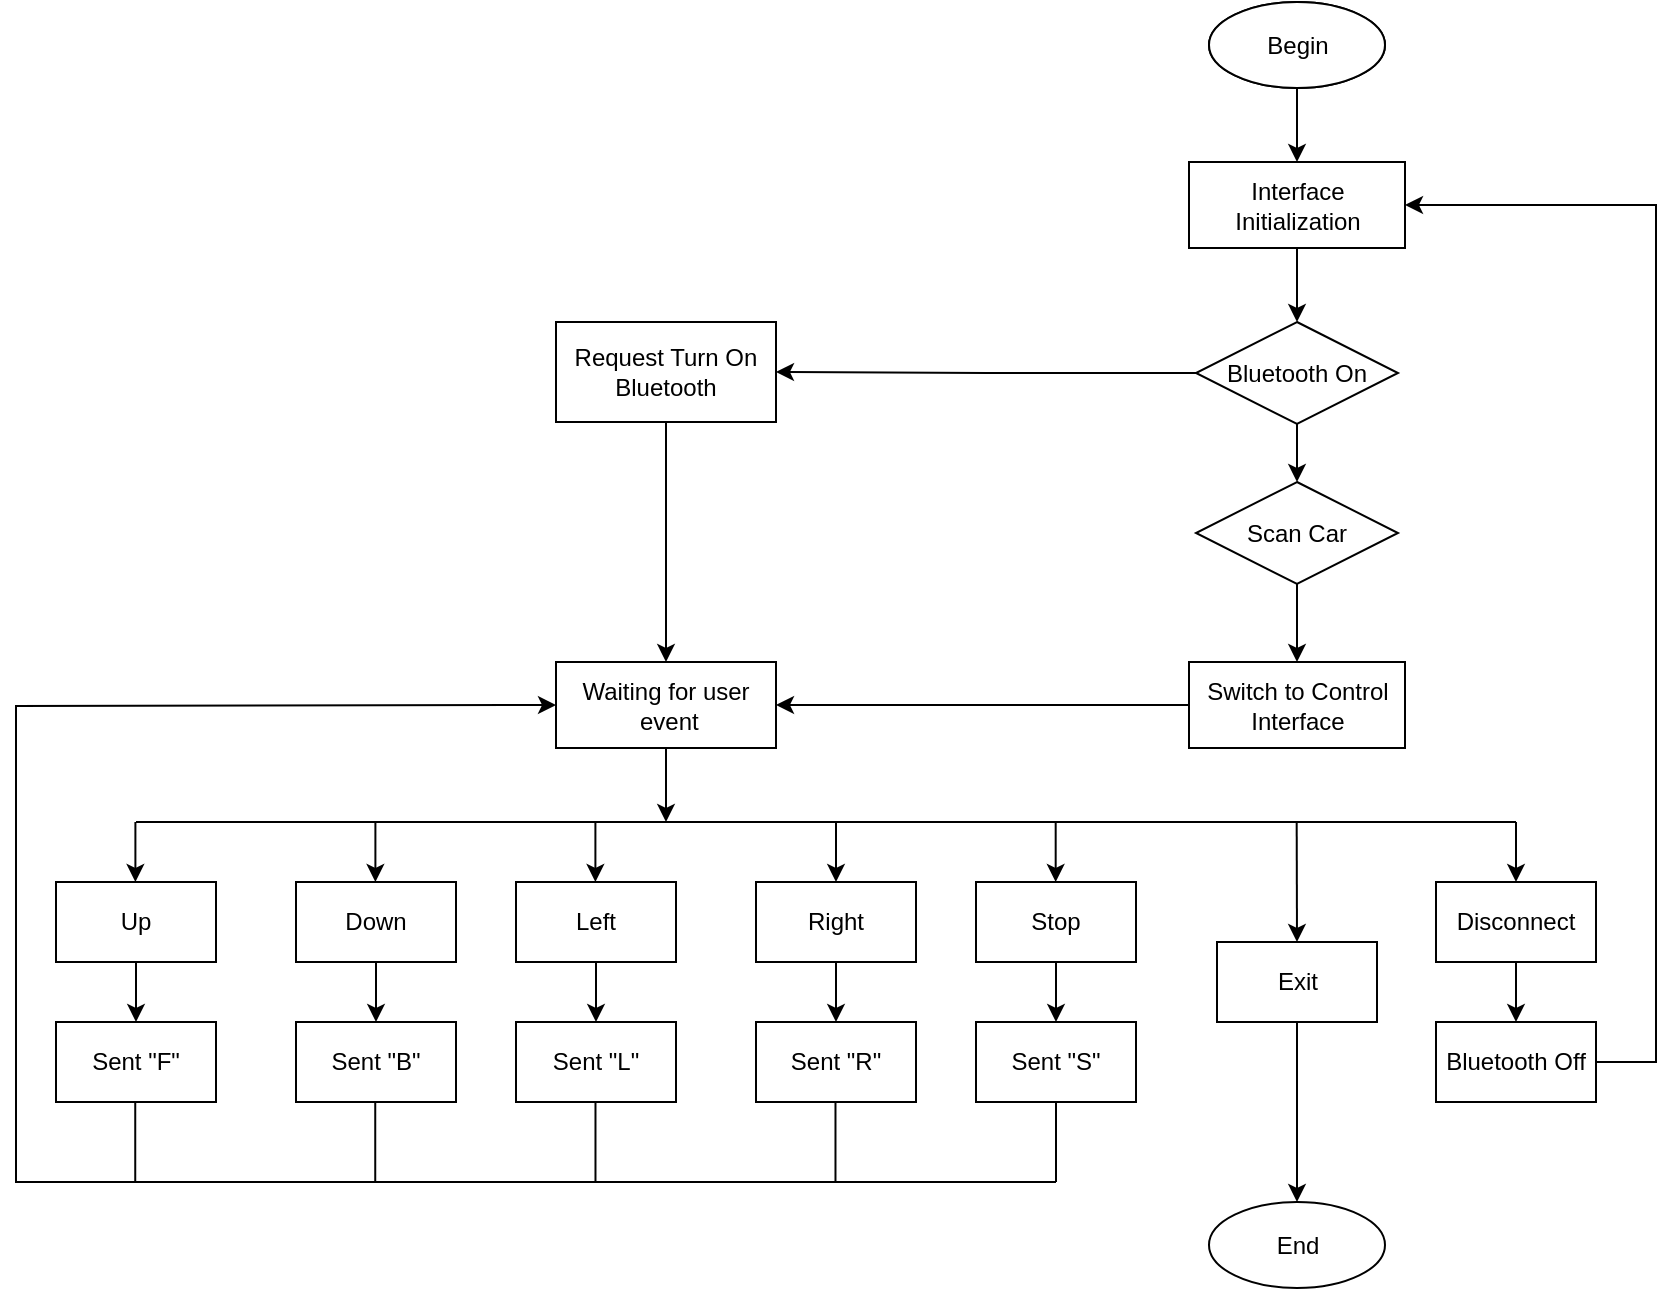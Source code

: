 <mxfile version="20.3.6" type="github">
  <diagram id="bC-EFQicYKDLpwhYfwMR" name="Page-1">
    <mxGraphModel dx="896" dy="1028" grid="1" gridSize="10" guides="1" tooltips="1" connect="1" arrows="1" fold="1" page="1" pageScale="1" pageWidth="850" pageHeight="1100" math="0" shadow="0">
      <root>
        <mxCell id="0" />
        <mxCell id="1" parent="0" />
        <mxCell id="1nmQWbH_pBqdqRvCSQqt-1" value="Begin" style="ellipse;whiteSpace=wrap;html=1;" parent="1" vertex="1">
          <mxGeometry x="606.5" y="50" width="88" height="43" as="geometry" />
        </mxCell>
        <mxCell id="w5WVlEll4sAFAgxn0Aqa-29" style="edgeStyle=orthogonalEdgeStyle;rounded=0;orthogonalLoop=1;jettySize=auto;html=1;" edge="1" parent="1" source="1nmQWbH_pBqdqRvCSQqt-3" target="1nmQWbH_pBqdqRvCSQqt-4">
          <mxGeometry relative="1" as="geometry" />
        </mxCell>
        <mxCell id="1nmQWbH_pBqdqRvCSQqt-3" value="Interface Initialization" style="rounded=0;whiteSpace=wrap;html=1;" parent="1" vertex="1">
          <mxGeometry x="596.5" y="130" width="108" height="43" as="geometry" />
        </mxCell>
        <mxCell id="w5WVlEll4sAFAgxn0Aqa-30" style="edgeStyle=orthogonalEdgeStyle;rounded=0;orthogonalLoop=1;jettySize=auto;html=1;" edge="1" parent="1" source="1nmQWbH_pBqdqRvCSQqt-4" target="1nmQWbH_pBqdqRvCSQqt-5">
          <mxGeometry relative="1" as="geometry" />
        </mxCell>
        <mxCell id="w5WVlEll4sAFAgxn0Aqa-34" style="edgeStyle=orthogonalEdgeStyle;rounded=0;orthogonalLoop=1;jettySize=auto;html=1;" edge="1" parent="1" source="1nmQWbH_pBqdqRvCSQqt-4" target="w5WVlEll4sAFAgxn0Aqa-1">
          <mxGeometry relative="1" as="geometry" />
        </mxCell>
        <mxCell id="1nmQWbH_pBqdqRvCSQqt-4" value="Bluetooth On" style="rhombus;whiteSpace=wrap;html=1;" parent="1" vertex="1">
          <mxGeometry x="600" y="210" width="101" height="51" as="geometry" />
        </mxCell>
        <mxCell id="w5WVlEll4sAFAgxn0Aqa-31" style="edgeStyle=orthogonalEdgeStyle;rounded=0;orthogonalLoop=1;jettySize=auto;html=1;exitX=0.5;exitY=1;exitDx=0;exitDy=0;entryX=0.5;entryY=0;entryDx=0;entryDy=0;" edge="1" parent="1" source="1nmQWbH_pBqdqRvCSQqt-5" target="1nmQWbH_pBqdqRvCSQqt-8">
          <mxGeometry relative="1" as="geometry" />
        </mxCell>
        <mxCell id="1nmQWbH_pBqdqRvCSQqt-5" value="Scan Car" style="rhombus;whiteSpace=wrap;html=1;" parent="1" vertex="1">
          <mxGeometry x="600" y="290" width="101" height="51" as="geometry" />
        </mxCell>
        <mxCell id="w5WVlEll4sAFAgxn0Aqa-32" style="edgeStyle=orthogonalEdgeStyle;rounded=0;orthogonalLoop=1;jettySize=auto;html=1;" edge="1" parent="1" source="1nmQWbH_pBqdqRvCSQqt-8" target="w5WVlEll4sAFAgxn0Aqa-2">
          <mxGeometry relative="1" as="geometry" />
        </mxCell>
        <mxCell id="1nmQWbH_pBqdqRvCSQqt-8" value="Switch to Control Interface" style="rounded=0;whiteSpace=wrap;html=1;" parent="1" vertex="1">
          <mxGeometry x="596.5" y="380" width="108" height="43" as="geometry" />
        </mxCell>
        <mxCell id="w5WVlEll4sAFAgxn0Aqa-33" style="edgeStyle=orthogonalEdgeStyle;rounded=0;orthogonalLoop=1;jettySize=auto;html=1;entryX=0.5;entryY=0;entryDx=0;entryDy=0;" edge="1" parent="1" source="w5WVlEll4sAFAgxn0Aqa-1" target="w5WVlEll4sAFAgxn0Aqa-2">
          <mxGeometry relative="1" as="geometry" />
        </mxCell>
        <mxCell id="w5WVlEll4sAFAgxn0Aqa-1" value="Request Turn On Bluetooth" style="rounded=0;whiteSpace=wrap;html=1;" vertex="1" parent="1">
          <mxGeometry x="280" y="210" width="110" height="50" as="geometry" />
        </mxCell>
        <mxCell id="w5WVlEll4sAFAgxn0Aqa-36" style="edgeStyle=orthogonalEdgeStyle;rounded=0;orthogonalLoop=1;jettySize=auto;html=1;" edge="1" parent="1" source="w5WVlEll4sAFAgxn0Aqa-2">
          <mxGeometry relative="1" as="geometry">
            <mxPoint x="335" y="460" as="targetPoint" />
          </mxGeometry>
        </mxCell>
        <mxCell id="w5WVlEll4sAFAgxn0Aqa-2" value="Waiting for user&lt;br&gt;&amp;nbsp;event" style="rounded=0;whiteSpace=wrap;html=1;" vertex="1" parent="1">
          <mxGeometry x="280" y="380" width="110" height="43" as="geometry" />
        </mxCell>
        <mxCell id="w5WVlEll4sAFAgxn0Aqa-37" style="edgeStyle=orthogonalEdgeStyle;rounded=0;orthogonalLoop=1;jettySize=auto;html=1;" edge="1" parent="1" source="w5WVlEll4sAFAgxn0Aqa-3" target="w5WVlEll4sAFAgxn0Aqa-17">
          <mxGeometry relative="1" as="geometry" />
        </mxCell>
        <mxCell id="w5WVlEll4sAFAgxn0Aqa-3" value="Up" style="rounded=0;whiteSpace=wrap;html=1;" vertex="1" parent="1">
          <mxGeometry x="30" y="490" width="80" height="40" as="geometry" />
        </mxCell>
        <mxCell id="w5WVlEll4sAFAgxn0Aqa-28" style="edgeStyle=orthogonalEdgeStyle;rounded=0;orthogonalLoop=1;jettySize=auto;html=1;" edge="1" parent="1" source="w5WVlEll4sAFAgxn0Aqa-8" target="1nmQWbH_pBqdqRvCSQqt-3">
          <mxGeometry relative="1" as="geometry" />
        </mxCell>
        <mxCell id="w5WVlEll4sAFAgxn0Aqa-8" value="Begin" style="ellipse;whiteSpace=wrap;html=1;" vertex="1" parent="1">
          <mxGeometry x="606.5" y="50" width="88" height="43" as="geometry" />
        </mxCell>
        <mxCell id="w5WVlEll4sAFAgxn0Aqa-9" value="End" style="ellipse;whiteSpace=wrap;html=1;" vertex="1" parent="1">
          <mxGeometry x="606.5" y="650" width="88" height="43" as="geometry" />
        </mxCell>
        <mxCell id="w5WVlEll4sAFAgxn0Aqa-38" style="edgeStyle=orthogonalEdgeStyle;rounded=0;orthogonalLoop=1;jettySize=auto;html=1;entryX=0.5;entryY=0;entryDx=0;entryDy=0;" edge="1" parent="1" source="w5WVlEll4sAFAgxn0Aqa-11" target="w5WVlEll4sAFAgxn0Aqa-18">
          <mxGeometry relative="1" as="geometry" />
        </mxCell>
        <mxCell id="w5WVlEll4sAFAgxn0Aqa-11" value="Down" style="rounded=0;whiteSpace=wrap;html=1;" vertex="1" parent="1">
          <mxGeometry x="150" y="490" width="80" height="40" as="geometry" />
        </mxCell>
        <mxCell id="w5WVlEll4sAFAgxn0Aqa-39" style="edgeStyle=orthogonalEdgeStyle;rounded=0;orthogonalLoop=1;jettySize=auto;html=1;entryX=0.5;entryY=0;entryDx=0;entryDy=0;" edge="1" parent="1" source="w5WVlEll4sAFAgxn0Aqa-12" target="w5WVlEll4sAFAgxn0Aqa-19">
          <mxGeometry relative="1" as="geometry" />
        </mxCell>
        <mxCell id="w5WVlEll4sAFAgxn0Aqa-12" value="Left" style="rounded=0;whiteSpace=wrap;html=1;" vertex="1" parent="1">
          <mxGeometry x="260" y="490" width="80" height="40" as="geometry" />
        </mxCell>
        <mxCell id="w5WVlEll4sAFAgxn0Aqa-40" value="" style="edgeStyle=orthogonalEdgeStyle;rounded=0;orthogonalLoop=1;jettySize=auto;html=1;" edge="1" parent="1" source="w5WVlEll4sAFAgxn0Aqa-13" target="w5WVlEll4sAFAgxn0Aqa-20">
          <mxGeometry relative="1" as="geometry" />
        </mxCell>
        <mxCell id="w5WVlEll4sAFAgxn0Aqa-13" value="Right" style="rounded=0;whiteSpace=wrap;html=1;" vertex="1" parent="1">
          <mxGeometry x="380" y="490" width="80" height="40" as="geometry" />
        </mxCell>
        <mxCell id="w5WVlEll4sAFAgxn0Aqa-41" value="" style="edgeStyle=orthogonalEdgeStyle;rounded=0;orthogonalLoop=1;jettySize=auto;html=1;" edge="1" parent="1" source="w5WVlEll4sAFAgxn0Aqa-14" target="w5WVlEll4sAFAgxn0Aqa-21">
          <mxGeometry relative="1" as="geometry" />
        </mxCell>
        <mxCell id="w5WVlEll4sAFAgxn0Aqa-14" value="Stop" style="rounded=0;whiteSpace=wrap;html=1;" vertex="1" parent="1">
          <mxGeometry x="490" y="490" width="80" height="40" as="geometry" />
        </mxCell>
        <mxCell id="w5WVlEll4sAFAgxn0Aqa-42" style="edgeStyle=orthogonalEdgeStyle;rounded=0;orthogonalLoop=1;jettySize=auto;html=1;entryX=0.5;entryY=0;entryDx=0;entryDy=0;" edge="1" parent="1" source="w5WVlEll4sAFAgxn0Aqa-15" target="w5WVlEll4sAFAgxn0Aqa-9">
          <mxGeometry relative="1" as="geometry" />
        </mxCell>
        <mxCell id="w5WVlEll4sAFAgxn0Aqa-15" value="Exit" style="rounded=0;whiteSpace=wrap;html=1;" vertex="1" parent="1">
          <mxGeometry x="610.5" y="520" width="80" height="40" as="geometry" />
        </mxCell>
        <mxCell id="w5WVlEll4sAFAgxn0Aqa-45" style="edgeStyle=orthogonalEdgeStyle;rounded=0;orthogonalLoop=1;jettySize=auto;html=1;entryX=1;entryY=0.5;entryDx=0;entryDy=0;" edge="1" parent="1" source="w5WVlEll4sAFAgxn0Aqa-16" target="1nmQWbH_pBqdqRvCSQqt-3">
          <mxGeometry relative="1" as="geometry">
            <mxPoint x="830" y="150" as="targetPoint" />
            <Array as="points">
              <mxPoint x="830" y="580" />
              <mxPoint x="830" y="152" />
            </Array>
          </mxGeometry>
        </mxCell>
        <mxCell id="w5WVlEll4sAFAgxn0Aqa-16" value="Bluetooth Off" style="rounded=0;whiteSpace=wrap;html=1;" vertex="1" parent="1">
          <mxGeometry x="720" y="560" width="80" height="40" as="geometry" />
        </mxCell>
        <mxCell id="w5WVlEll4sAFAgxn0Aqa-17" value="Sent &quot;F&quot;" style="rounded=0;whiteSpace=wrap;html=1;" vertex="1" parent="1">
          <mxGeometry x="30" y="560" width="80" height="40" as="geometry" />
        </mxCell>
        <mxCell id="w5WVlEll4sAFAgxn0Aqa-18" value="Sent &quot;B&quot;" style="rounded=0;whiteSpace=wrap;html=1;" vertex="1" parent="1">
          <mxGeometry x="150" y="560" width="80" height="40" as="geometry" />
        </mxCell>
        <mxCell id="w5WVlEll4sAFAgxn0Aqa-19" value="Sent &quot;L&quot;" style="rounded=0;whiteSpace=wrap;html=1;" vertex="1" parent="1">
          <mxGeometry x="260" y="560" width="80" height="40" as="geometry" />
        </mxCell>
        <mxCell id="w5WVlEll4sAFAgxn0Aqa-20" value="Sent &quot;R&quot;" style="rounded=0;whiteSpace=wrap;html=1;" vertex="1" parent="1">
          <mxGeometry x="380" y="560" width="80" height="40" as="geometry" />
        </mxCell>
        <mxCell id="w5WVlEll4sAFAgxn0Aqa-21" value="Sent &quot;S&quot;" style="rounded=0;whiteSpace=wrap;html=1;" vertex="1" parent="1">
          <mxGeometry x="490" y="560" width="80" height="40" as="geometry" />
        </mxCell>
        <mxCell id="w5WVlEll4sAFAgxn0Aqa-43" value="" style="edgeStyle=orthogonalEdgeStyle;rounded=0;orthogonalLoop=1;jettySize=auto;html=1;" edge="1" parent="1" source="w5WVlEll4sAFAgxn0Aqa-22" target="w5WVlEll4sAFAgxn0Aqa-16">
          <mxGeometry relative="1" as="geometry" />
        </mxCell>
        <mxCell id="w5WVlEll4sAFAgxn0Aqa-22" value="Disconnect" style="rounded=0;whiteSpace=wrap;html=1;" vertex="1" parent="1">
          <mxGeometry x="720" y="490" width="80" height="40" as="geometry" />
        </mxCell>
        <mxCell id="w5WVlEll4sAFAgxn0Aqa-35" value="" style="endArrow=none;html=1;rounded=0;" edge="1" parent="1">
          <mxGeometry width="50" height="50" relative="1" as="geometry">
            <mxPoint x="760" y="460" as="sourcePoint" />
            <mxPoint x="70" y="460" as="targetPoint" />
          </mxGeometry>
        </mxCell>
        <mxCell id="w5WVlEll4sAFAgxn0Aqa-46" value="" style="endArrow=classic;html=1;rounded=0;entryX=0.5;entryY=0;entryDx=0;entryDy=0;" edge="1" parent="1" target="w5WVlEll4sAFAgxn0Aqa-22">
          <mxGeometry width="50" height="50" relative="1" as="geometry">
            <mxPoint x="760" y="460" as="sourcePoint" />
            <mxPoint x="810" y="410" as="targetPoint" />
          </mxGeometry>
        </mxCell>
        <mxCell id="w5WVlEll4sAFAgxn0Aqa-47" value="" style="endArrow=classic;html=1;rounded=0;entryX=0.5;entryY=0;entryDx=0;entryDy=0;" edge="1" parent="1" target="w5WVlEll4sAFAgxn0Aqa-15">
          <mxGeometry width="50" height="50" relative="1" as="geometry">
            <mxPoint x="650.34" y="460" as="sourcePoint" />
            <mxPoint x="650.34" y="490" as="targetPoint" />
          </mxGeometry>
        </mxCell>
        <mxCell id="w5WVlEll4sAFAgxn0Aqa-48" value="" style="endArrow=classic;html=1;rounded=0;entryX=0.5;entryY=0;entryDx=0;entryDy=0;" edge="1" parent="1">
          <mxGeometry width="50" height="50" relative="1" as="geometry">
            <mxPoint x="529.84" y="460" as="sourcePoint" />
            <mxPoint x="529.84" y="490" as="targetPoint" />
          </mxGeometry>
        </mxCell>
        <mxCell id="w5WVlEll4sAFAgxn0Aqa-50" value="" style="endArrow=classic;html=1;rounded=0;entryX=0.5;entryY=0;entryDx=0;entryDy=0;" edge="1" parent="1" target="w5WVlEll4sAFAgxn0Aqa-13">
          <mxGeometry width="50" height="50" relative="1" as="geometry">
            <mxPoint x="420" y="460" as="sourcePoint" />
            <mxPoint x="675" y="491" as="targetPoint" />
          </mxGeometry>
        </mxCell>
        <mxCell id="w5WVlEll4sAFAgxn0Aqa-51" value="" style="endArrow=classic;html=1;rounded=0;entryX=0.5;entryY=0;entryDx=0;entryDy=0;" edge="1" parent="1">
          <mxGeometry width="50" height="50" relative="1" as="geometry">
            <mxPoint x="299.7" y="460" as="sourcePoint" />
            <mxPoint x="299.7" y="490" as="targetPoint" />
          </mxGeometry>
        </mxCell>
        <mxCell id="w5WVlEll4sAFAgxn0Aqa-52" value="" style="endArrow=classic;html=1;rounded=0;entryX=0.5;entryY=0;entryDx=0;entryDy=0;" edge="1" parent="1">
          <mxGeometry width="50" height="50" relative="1" as="geometry">
            <mxPoint x="189.7" y="460" as="sourcePoint" />
            <mxPoint x="189.7" y="490" as="targetPoint" />
          </mxGeometry>
        </mxCell>
        <mxCell id="w5WVlEll4sAFAgxn0Aqa-53" value="" style="endArrow=classic;html=1;rounded=0;entryX=0.5;entryY=0;entryDx=0;entryDy=0;" edge="1" parent="1">
          <mxGeometry width="50" height="50" relative="1" as="geometry">
            <mxPoint x="69.7" y="460" as="sourcePoint" />
            <mxPoint x="69.7" y="490" as="targetPoint" />
          </mxGeometry>
        </mxCell>
        <mxCell id="w5WVlEll4sAFAgxn0Aqa-54" value="" style="endArrow=none;html=1;rounded=0;" edge="1" parent="1">
          <mxGeometry width="50" height="50" relative="1" as="geometry">
            <mxPoint x="70" y="640" as="sourcePoint" />
            <mxPoint x="530" y="640" as="targetPoint" />
          </mxGeometry>
        </mxCell>
        <mxCell id="w5WVlEll4sAFAgxn0Aqa-55" value="" style="endArrow=none;html=1;rounded=0;entryX=0.5;entryY=1;entryDx=0;entryDy=0;" edge="1" parent="1" target="w5WVlEll4sAFAgxn0Aqa-21">
          <mxGeometry width="50" height="50" relative="1" as="geometry">
            <mxPoint x="530" y="640" as="sourcePoint" />
            <mxPoint x="470" y="540" as="targetPoint" />
          </mxGeometry>
        </mxCell>
        <mxCell id="w5WVlEll4sAFAgxn0Aqa-56" value="" style="endArrow=none;html=1;rounded=0;entryX=0.5;entryY=1;entryDx=0;entryDy=0;" edge="1" parent="1">
          <mxGeometry width="50" height="50" relative="1" as="geometry">
            <mxPoint x="419.74" y="640" as="sourcePoint" />
            <mxPoint x="419.74" y="600" as="targetPoint" />
          </mxGeometry>
        </mxCell>
        <mxCell id="w5WVlEll4sAFAgxn0Aqa-57" value="" style="endArrow=none;html=1;rounded=0;entryX=0.5;entryY=1;entryDx=0;entryDy=0;" edge="1" parent="1">
          <mxGeometry width="50" height="50" relative="1" as="geometry">
            <mxPoint x="299.74" y="640" as="sourcePoint" />
            <mxPoint x="299.74" y="600" as="targetPoint" />
          </mxGeometry>
        </mxCell>
        <mxCell id="w5WVlEll4sAFAgxn0Aqa-58" value="" style="endArrow=none;html=1;rounded=0;entryX=0.5;entryY=1;entryDx=0;entryDy=0;" edge="1" parent="1">
          <mxGeometry width="50" height="50" relative="1" as="geometry">
            <mxPoint x="189.62" y="640" as="sourcePoint" />
            <mxPoint x="189.62" y="600" as="targetPoint" />
          </mxGeometry>
        </mxCell>
        <mxCell id="w5WVlEll4sAFAgxn0Aqa-59" value="" style="endArrow=none;html=1;rounded=0;entryX=0.5;entryY=1;entryDx=0;entryDy=0;" edge="1" parent="1">
          <mxGeometry width="50" height="50" relative="1" as="geometry">
            <mxPoint x="69.62" y="640" as="sourcePoint" />
            <mxPoint x="69.62" y="600" as="targetPoint" />
          </mxGeometry>
        </mxCell>
        <mxCell id="w5WVlEll4sAFAgxn0Aqa-60" value="" style="endArrow=classic;html=1;rounded=0;entryX=0;entryY=0.5;entryDx=0;entryDy=0;" edge="1" parent="1" target="w5WVlEll4sAFAgxn0Aqa-2">
          <mxGeometry width="50" height="50" relative="1" as="geometry">
            <mxPoint x="70" y="640" as="sourcePoint" />
            <mxPoint y="640" as="targetPoint" />
            <Array as="points">
              <mxPoint x="10" y="640" />
              <mxPoint x="10" y="402" />
            </Array>
          </mxGeometry>
        </mxCell>
      </root>
    </mxGraphModel>
  </diagram>
</mxfile>
